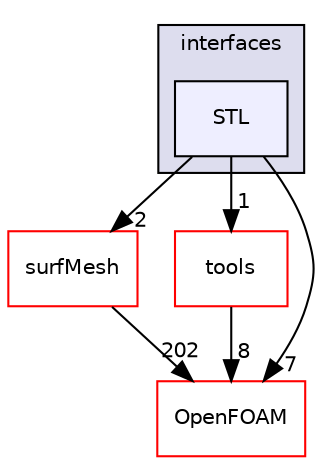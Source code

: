 digraph "src/triSurface/triSurface/interfaces/STL" {
  bgcolor=transparent;
  compound=true
  node [ fontsize="10", fontname="Helvetica"];
  edge [ labelfontsize="10", labelfontname="Helvetica"];
  subgraph clusterdir_09361cf56c32d5394d8654f03a55f311 {
    graph [ bgcolor="#ddddee", pencolor="black", label="interfaces" fontname="Helvetica", fontsize="10", URL="dir_09361cf56c32d5394d8654f03a55f311.html"]
  dir_7cc836f4f2a573afcf49013380f6dec2 [shape=box, label="STL", style="filled", fillcolor="#eeeeff", pencolor="black", URL="dir_7cc836f4f2a573afcf49013380f6dec2.html"];
  }
  dir_0a88fe22feb23ce5f078a04a1df67721 [shape=box label="surfMesh" color="red" URL="dir_0a88fe22feb23ce5f078a04a1df67721.html"];
  dir_ea136f50b6e20864351f7e37b8cbec5c [shape=box label="tools" color="red" URL="dir_ea136f50b6e20864351f7e37b8cbec5c.html"];
  dir_c5473ff19b20e6ec4dfe5c310b3778a8 [shape=box label="OpenFOAM" color="red" URL="dir_c5473ff19b20e6ec4dfe5c310b3778a8.html"];
  dir_0a88fe22feb23ce5f078a04a1df67721->dir_c5473ff19b20e6ec4dfe5c310b3778a8 [headlabel="202", labeldistance=1.5 headhref="dir_002745_001897.html"];
  dir_ea136f50b6e20864351f7e37b8cbec5c->dir_c5473ff19b20e6ec4dfe5c310b3778a8 [headlabel="8", labeldistance=1.5 headhref="dir_003037_001897.html"];
  dir_7cc836f4f2a573afcf49013380f6dec2->dir_0a88fe22feb23ce5f078a04a1df67721 [headlabel="2", labeldistance=1.5 headhref="dir_003051_002745.html"];
  dir_7cc836f4f2a573afcf49013380f6dec2->dir_ea136f50b6e20864351f7e37b8cbec5c [headlabel="1", labeldistance=1.5 headhref="dir_003051_003037.html"];
  dir_7cc836f4f2a573afcf49013380f6dec2->dir_c5473ff19b20e6ec4dfe5c310b3778a8 [headlabel="7", labeldistance=1.5 headhref="dir_003051_001897.html"];
}
